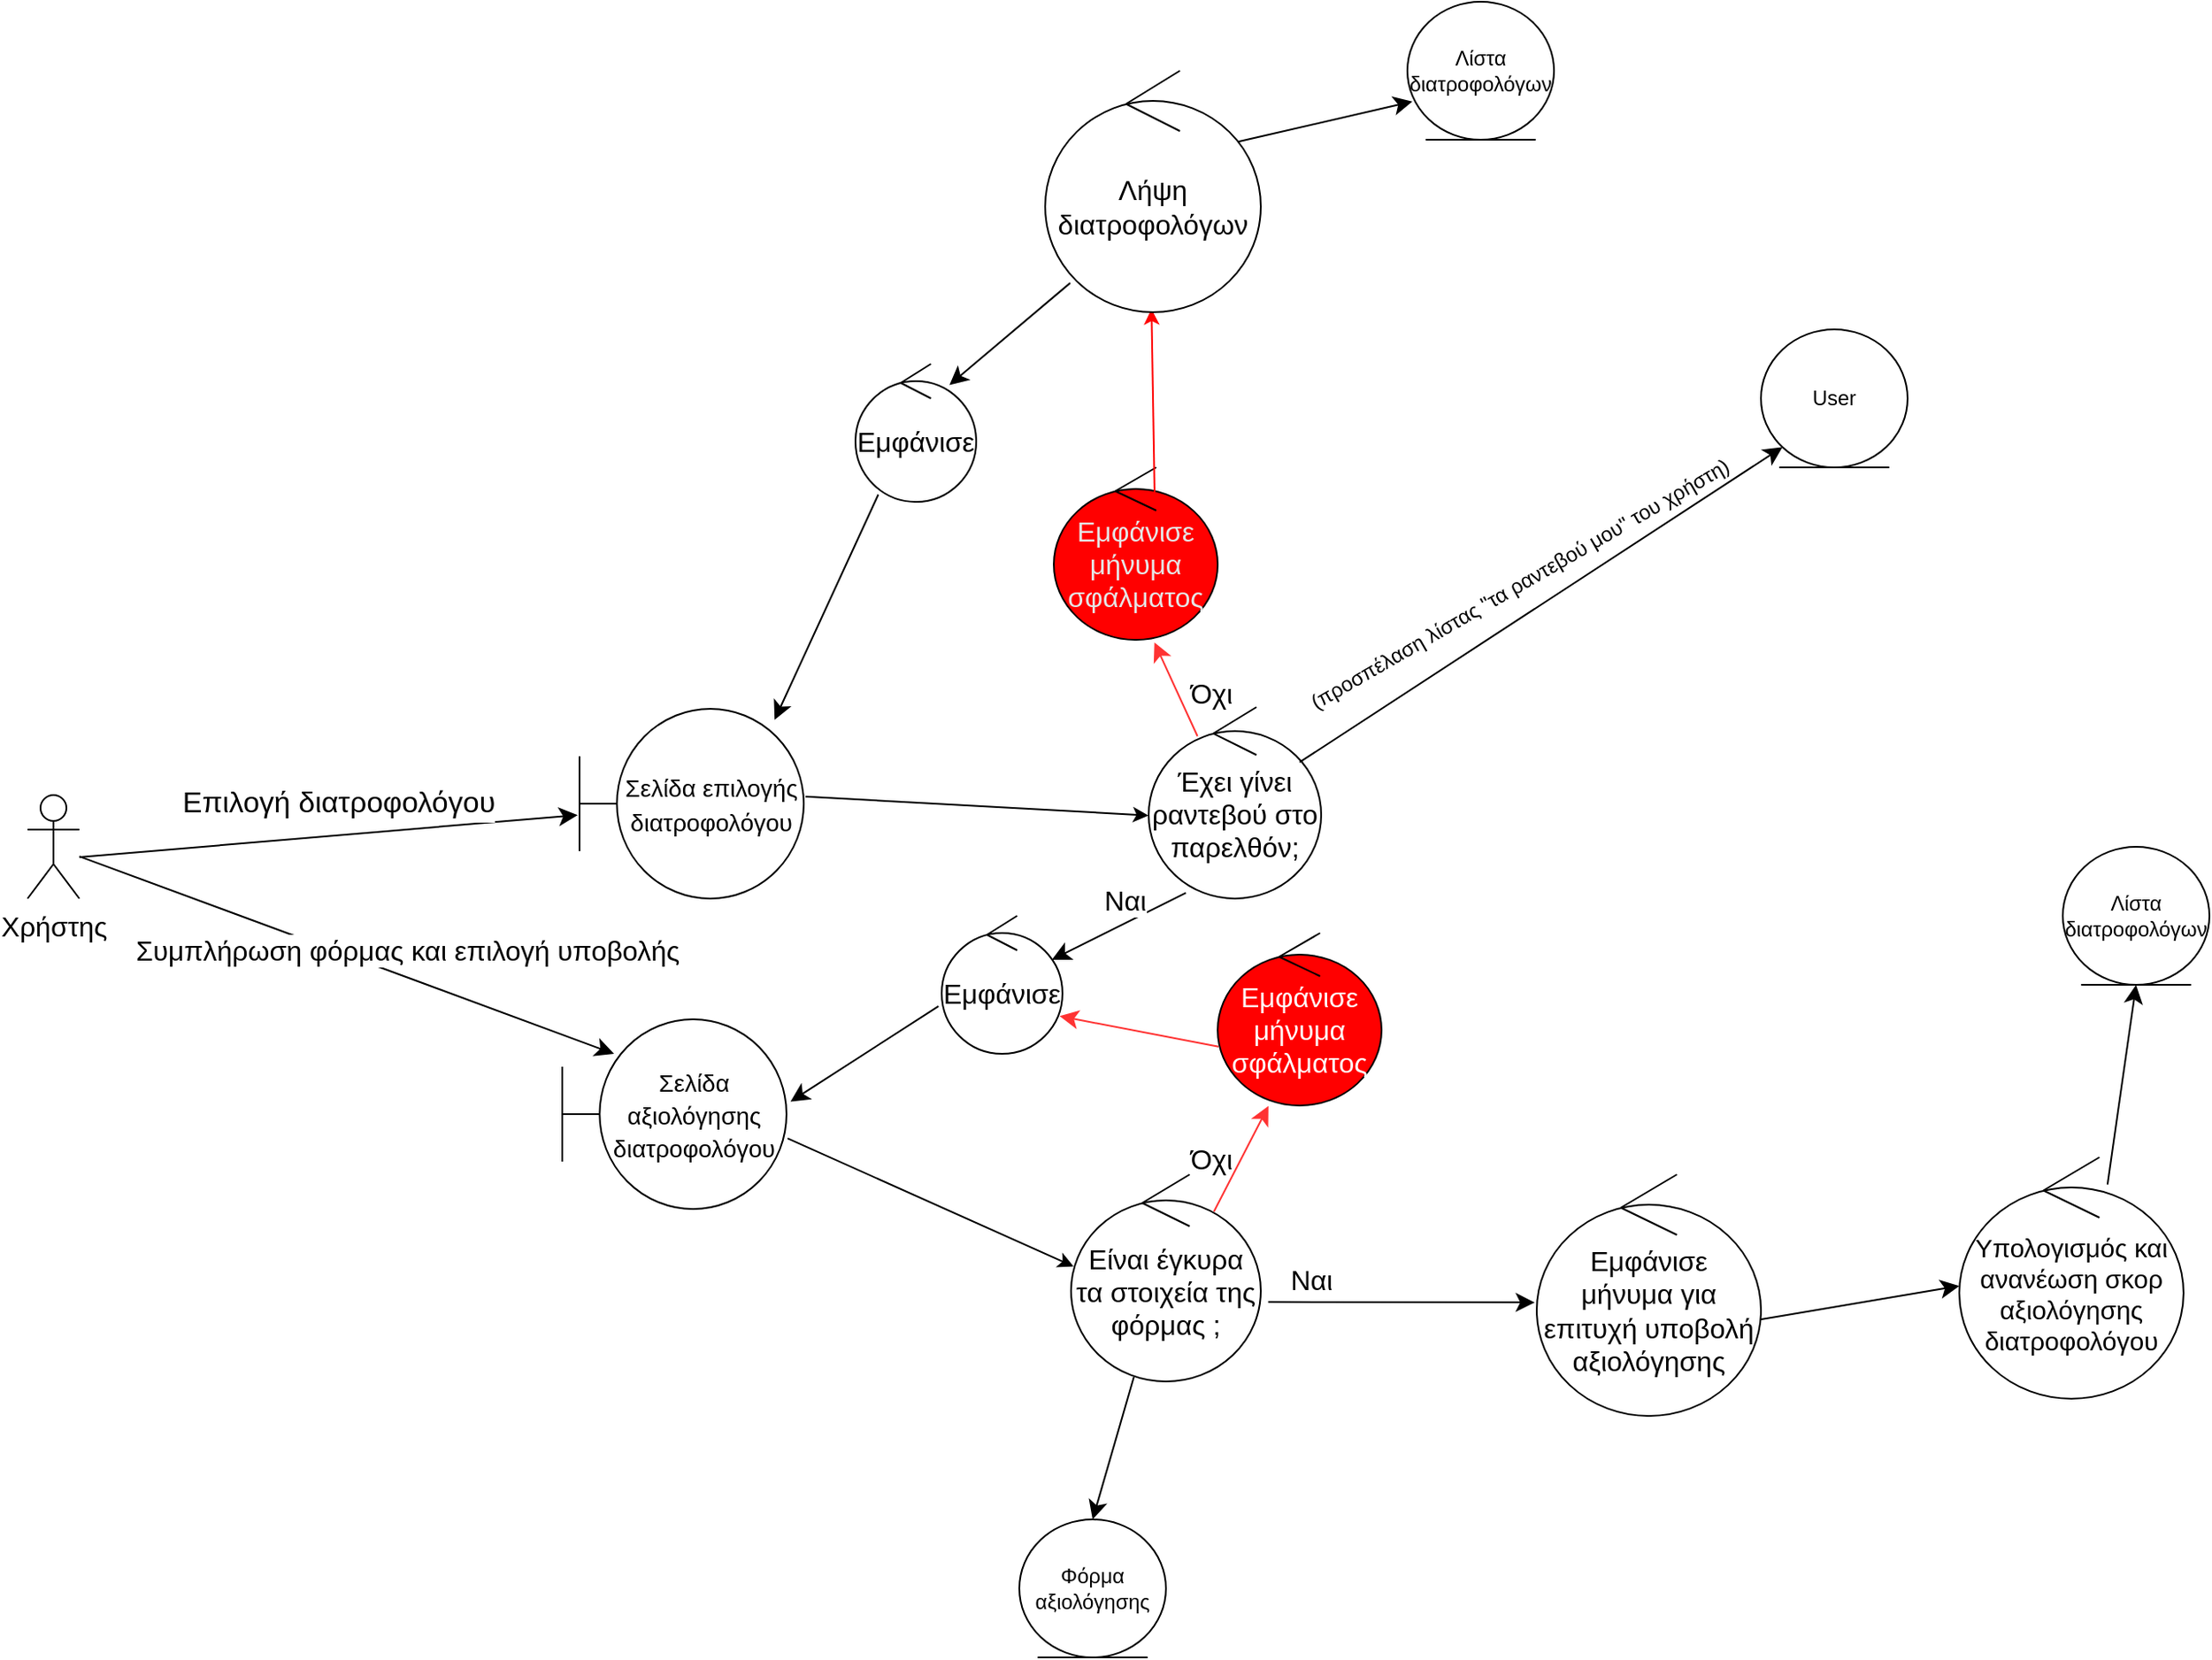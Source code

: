 <mxfile version="21.3.4" type="device">
  <diagram name="Σελίδα-1" id="CsE6YNoTUhBlBd0UO_HM">
    <mxGraphModel dx="1336" dy="718" grid="1" gridSize="10" guides="1" tooltips="1" connect="1" arrows="1" fold="1" page="1" pageScale="1" pageWidth="1169" pageHeight="827" math="0" shadow="0">
      <root>
        <mxCell id="0" />
        <mxCell id="1" parent="0" />
        <mxCell id="u1zgg_5FD5gQ_HjgiqYV-348" value="" style="edgeStyle=none;curved=1;rounded=0;orthogonalLoop=1;jettySize=auto;html=1;fontSize=12;startSize=8;endSize=8;strokeColor=#000000;entryX=-0.008;entryY=0.56;entryDx=0;entryDy=0;entryPerimeter=0;" parent="1" source="u1zgg_5FD5gQ_HjgiqYV-349" target="u1zgg_5FD5gQ_HjgiqYV-352" edge="1">
          <mxGeometry relative="1" as="geometry">
            <Array as="points">
              <mxPoint x="700" y="1126" />
            </Array>
            <mxPoint x="847.5" y="1126" as="targetPoint" />
          </mxGeometry>
        </mxCell>
        <mxCell id="u1zgg_5FD5gQ_HjgiqYV-349" value="Χρήστης" style="shape=umlActor;verticalLabelPosition=bottom;verticalAlign=top;html=1;outlineConnect=0;fontSize=16;" parent="1" vertex="1">
          <mxGeometry x="670" y="1090" width="30" height="60" as="geometry" />
        </mxCell>
        <mxCell id="u1zgg_5FD5gQ_HjgiqYV-350" value="&lt;font&gt;Εμφάνισε&lt;/font&gt;" style="ellipse;shape=umlControl;whiteSpace=wrap;html=1;fontSize=16;strokeColor=#000000;fontColor=#000000;" parent="1" vertex="1">
          <mxGeometry x="1150" y="840" width="70" height="80" as="geometry" />
        </mxCell>
        <mxCell id="u1zgg_5FD5gQ_HjgiqYV-351" value="" style="edgeStyle=none;curved=1;rounded=0;orthogonalLoop=1;jettySize=auto;html=1;fontSize=12;startSize=8;endSize=8;strokeColor=#000000;exitX=0.189;exitY=0.947;exitDx=0;exitDy=0;exitPerimeter=0;entryX=0.87;entryY=0.058;entryDx=0;entryDy=0;entryPerimeter=0;" parent="1" source="u1zgg_5FD5gQ_HjgiqYV-350" target="u1zgg_5FD5gQ_HjgiqYV-352" edge="1">
          <mxGeometry relative="1" as="geometry">
            <Array as="points" />
            <mxPoint x="1090" y="1030" as="targetPoint" />
            <mxPoint x="1094.5" y="1100" as="sourcePoint" />
          </mxGeometry>
        </mxCell>
        <mxCell id="u1zgg_5FD5gQ_HjgiqYV-352" value="&lt;font style=&quot;font-size: 14px;&quot;&gt;Σελίδα επιλογής διατροφολόγου&lt;/font&gt;" style="shape=umlBoundary;whiteSpace=wrap;html=1;fontSize=16;strokeColor=#000000;fontColor=#000000;" parent="1" vertex="1">
          <mxGeometry x="990" y="1040" width="130" height="110" as="geometry" />
        </mxCell>
        <mxCell id="u1zgg_5FD5gQ_HjgiqYV-353" value="&lt;font&gt;Λίστα διατροφολόγων&lt;/font&gt;" style="ellipse;shape=umlEntity;whiteSpace=wrap;html=1;strokeColor=#000000;fontColor=#000000;" parent="1" vertex="1">
          <mxGeometry x="1470" y="630" width="85" height="80" as="geometry" />
        </mxCell>
        <mxCell id="u1zgg_5FD5gQ_HjgiqYV-354" value="" style="edgeStyle=none;curved=1;rounded=0;orthogonalLoop=1;jettySize=auto;html=1;fontSize=12;startSize=8;endSize=8;strokeColor=#000000;entryX=0.778;entryY=0.153;entryDx=0;entryDy=0;entryPerimeter=0;exitX=0.116;exitY=0.879;exitDx=0;exitDy=0;exitPerimeter=0;" parent="1" source="4RP5qpjAIRMgYlHSTGNn-1" target="u1zgg_5FD5gQ_HjgiqYV-350" edge="1">
          <mxGeometry relative="1" as="geometry">
            <Array as="points" />
            <mxPoint x="1113" y="1056" as="targetPoint" />
            <mxPoint x="1350" y="850" as="sourcePoint" />
          </mxGeometry>
        </mxCell>
        <mxCell id="u1zgg_5FD5gQ_HjgiqYV-355" value="&lt;font style=&quot;font-size: 17px;&quot;&gt;Επιλογή διατροφολόγου&lt;/font&gt;" style="edgeLabel;html=1;align=center;verticalAlign=middle;resizable=0;points=[];fontSize=17;fontColor=#000000;" parent="1" vertex="1" connectable="0">
          <mxGeometry x="849.996" y="1095.002" as="geometry" />
        </mxCell>
        <mxCell id="u1zgg_5FD5gQ_HjgiqYV-356" value="" style="endArrow=classic;html=1;rounded=0;exitX=1.008;exitY=0.462;exitDx=0;exitDy=0;exitPerimeter=0;entryX=-0.001;entryY=0.566;entryDx=0;entryDy=0;entryPerimeter=0;" parent="1" source="u1zgg_5FD5gQ_HjgiqYV-352" target="u1zgg_5FD5gQ_HjgiqYV-357" edge="1">
          <mxGeometry width="50" height="50" relative="1" as="geometry">
            <mxPoint x="1220" y="1110" as="sourcePoint" />
            <mxPoint x="1290" y="1090" as="targetPoint" />
          </mxGeometry>
        </mxCell>
        <mxCell id="u1zgg_5FD5gQ_HjgiqYV-357" value="&lt;font&gt;Έχει γίνει ραντεβού στο παρελθόν;&lt;/font&gt;" style="ellipse;shape=umlControl;whiteSpace=wrap;html=1;fontSize=16;strokeColor=#000000;fontColor=#000000;" parent="1" vertex="1">
          <mxGeometry x="1320" y="1039" width="100" height="111" as="geometry" />
        </mxCell>
        <mxCell id="u1zgg_5FD5gQ_HjgiqYV-358" value="" style="edgeStyle=none;curved=1;rounded=0;orthogonalLoop=1;jettySize=auto;html=1;fontSize=12;startSize=8;endSize=8;strokeColor=#000000;exitX=0.875;exitY=0.288;exitDx=0;exitDy=0;exitPerimeter=0;entryX=0;entryY=1;entryDx=0;entryDy=0;" parent="1" source="u1zgg_5FD5gQ_HjgiqYV-357" target="u1zgg_5FD5gQ_HjgiqYV-359" edge="1">
          <mxGeometry relative="1" as="geometry">
            <Array as="points" />
            <mxPoint x="1440" y="950" as="targetPoint" />
            <mxPoint x="1390" y="1047" as="sourcePoint" />
          </mxGeometry>
        </mxCell>
        <mxCell id="u1zgg_5FD5gQ_HjgiqYV-359" value="&lt;font&gt;User&lt;/font&gt;" style="ellipse;shape=umlEntity;whiteSpace=wrap;html=1;strokeColor=#000000;fontColor=#000000;" parent="1" vertex="1">
          <mxGeometry x="1675" y="820" width="85" height="80" as="geometry" />
        </mxCell>
        <mxCell id="u1zgg_5FD5gQ_HjgiqYV-360" value="&lt;font&gt;Εμφάνισε&lt;/font&gt;" style="ellipse;shape=umlControl;whiteSpace=wrap;html=1;fontSize=16;strokeColor=#000000;fontColor=#000000;" parent="1" vertex="1">
          <mxGeometry x="1200" y="1160" width="70" height="80" as="geometry" />
        </mxCell>
        <mxCell id="u1zgg_5FD5gQ_HjgiqYV-361" value="" style="edgeStyle=none;curved=1;rounded=0;orthogonalLoop=1;jettySize=auto;html=1;fontSize=12;startSize=8;endSize=8;strokeColor=#000000;exitX=0.216;exitY=0.97;exitDx=0;exitDy=0;exitPerimeter=0;entryX=0.913;entryY=0.318;entryDx=0;entryDy=0;entryPerimeter=0;" parent="1" source="u1zgg_5FD5gQ_HjgiqYV-357" target="u1zgg_5FD5gQ_HjgiqYV-360" edge="1">
          <mxGeometry relative="1" as="geometry">
            <Array as="points" />
            <mxPoint x="1280" y="1200" as="targetPoint" />
            <mxPoint x="1370" y="1230" as="sourcePoint" />
          </mxGeometry>
        </mxCell>
        <mxCell id="u1zgg_5FD5gQ_HjgiqYV-362" value="&lt;font&gt;Ναι&lt;/font&gt;" style="edgeLabel;html=1;align=center;verticalAlign=middle;resizable=0;points=[];fontSize=16;fontColor=#000000;" parent="1" vertex="1" connectable="0">
          <mxGeometry x="1179.997" y="1299.997" as="geometry">
            <mxPoint x="126" y="-149" as="offset" />
          </mxGeometry>
        </mxCell>
        <mxCell id="u1zgg_5FD5gQ_HjgiqYV-363" value="&lt;font style=&quot;font-size: 14px;&quot;&gt;Σελίδα αξιολόγησης διατροφολόγου&lt;/font&gt;" style="shape=umlBoundary;whiteSpace=wrap;html=1;fontSize=16;strokeColor=#000000;fontColor=#000000;" parent="1" vertex="1">
          <mxGeometry x="980" y="1220" width="130" height="110" as="geometry" />
        </mxCell>
        <mxCell id="u1zgg_5FD5gQ_HjgiqYV-364" value="" style="edgeStyle=none;curved=1;rounded=0;orthogonalLoop=1;jettySize=auto;html=1;fontSize=12;startSize=8;endSize=8;strokeColor=#000000;exitX=-0.027;exitY=0.655;exitDx=0;exitDy=0;exitPerimeter=0;entryX=1.018;entryY=0.434;entryDx=0;entryDy=0;entryPerimeter=0;" parent="1" source="u1zgg_5FD5gQ_HjgiqYV-360" target="u1zgg_5FD5gQ_HjgiqYV-363" edge="1">
          <mxGeometry relative="1" as="geometry">
            <Array as="points" />
            <mxPoint x="1140" y="1370" as="targetPoint" />
            <mxPoint x="1200" y="1240" as="sourcePoint" />
          </mxGeometry>
        </mxCell>
        <mxCell id="u1zgg_5FD5gQ_HjgiqYV-365" value="" style="edgeStyle=none;curved=1;rounded=0;orthogonalLoop=1;jettySize=auto;html=1;fontSize=12;startSize=8;endSize=8;strokeColor=#000000;entryX=0.231;entryY=0.182;entryDx=0;entryDy=0;entryPerimeter=0;" parent="1" source="u1zgg_5FD5gQ_HjgiqYV-349" target="u1zgg_5FD5gQ_HjgiqYV-363" edge="1">
          <mxGeometry relative="1" as="geometry">
            <Array as="points" />
            <mxPoint x="999" y="1112" as="targetPoint" />
            <mxPoint x="710" y="1136" as="sourcePoint" />
          </mxGeometry>
        </mxCell>
        <mxCell id="u1zgg_5FD5gQ_HjgiqYV-366" value="&lt;font style=&quot;font-size: 16px;&quot;&gt;Συμπλήρωση φόρμας και επιλογή υποβολής&lt;/font&gt;" style="edgeLabel;html=1;align=center;verticalAlign=middle;resizable=0;points=[];fontSize=16;fontColor=#000000;" parent="1" vertex="1" connectable="0">
          <mxGeometry x="889.996" y="1180.002" as="geometry" />
        </mxCell>
        <mxCell id="u1zgg_5FD5gQ_HjgiqYV-367" value="" style="endArrow=classic;html=1;rounded=0;exitX=1.005;exitY=0.628;exitDx=0;exitDy=0;exitPerimeter=0;entryX=0.013;entryY=0.444;entryDx=0;entryDy=0;entryPerimeter=0;" parent="1" source="u1zgg_5FD5gQ_HjgiqYV-363" target="u1zgg_5FD5gQ_HjgiqYV-368" edge="1">
          <mxGeometry width="50" height="50" relative="1" as="geometry">
            <mxPoint x="1135.5" y="1320" as="sourcePoint" />
            <mxPoint x="1280" y="1340" as="targetPoint" />
          </mxGeometry>
        </mxCell>
        <mxCell id="u1zgg_5FD5gQ_HjgiqYV-368" value="&lt;font&gt;Είναι έγκυρα τα στοιχεία της φόρμας ;&lt;/font&gt;" style="ellipse;shape=umlControl;whiteSpace=wrap;html=1;fontSize=16;strokeColor=#000000;fontColor=#000000;" parent="1" vertex="1">
          <mxGeometry x="1275" y="1310" width="110" height="120" as="geometry" />
        </mxCell>
        <mxCell id="u1zgg_5FD5gQ_HjgiqYV-369" value="" style="edgeStyle=none;curved=1;rounded=0;orthogonalLoop=1;jettySize=auto;html=1;fontSize=12;startSize=8;endSize=8;strokeColor=#000000;exitX=1.039;exitY=0.616;exitDx=0;exitDy=0;exitPerimeter=0;entryX=-0.009;entryY=0.53;entryDx=0;entryDy=0;entryPerimeter=0;" parent="1" source="u1zgg_5FD5gQ_HjgiqYV-368" target="u1zgg_5FD5gQ_HjgiqYV-373" edge="1">
          <mxGeometry relative="1" as="geometry">
            <Array as="points" />
            <mxPoint x="1510" y="1350" as="targetPoint" />
            <mxPoint x="1485" y="1370" as="sourcePoint" />
          </mxGeometry>
        </mxCell>
        <mxCell id="u1zgg_5FD5gQ_HjgiqYV-370" value="&lt;font&gt;Ναι&lt;/font&gt;" style="edgeLabel;html=1;align=center;verticalAlign=middle;resizable=0;points=[];fontSize=16;fontColor=#000000;" parent="1" vertex="1" connectable="0">
          <mxGeometry x="1287.497" y="1519.997" as="geometry">
            <mxPoint x="126" y="-149" as="offset" />
          </mxGeometry>
        </mxCell>
        <mxCell id="u1zgg_5FD5gQ_HjgiqYV-373" value="&lt;font&gt;Εμφάνισε&lt;br&gt;μήνυμα για επιτυχή υποβολή αξιολόγησης&lt;br&gt;&lt;/font&gt;" style="ellipse;shape=umlControl;whiteSpace=wrap;html=1;fontSize=16;strokeColor=#000000;fontColor=#000000;" parent="1" vertex="1">
          <mxGeometry x="1545" y="1310" width="130" height="140" as="geometry" />
        </mxCell>
        <mxCell id="u1zgg_5FD5gQ_HjgiqYV-374" value="" style="edgeStyle=none;curved=1;rounded=0;orthogonalLoop=1;jettySize=auto;html=1;fontSize=12;startSize=8;endSize=8;strokeColor=#000000;exitX=1;exitY=0.6;exitDx=0;exitDy=0;exitPerimeter=0;entryX=0;entryY=0.533;entryDx=0;entryDy=0;entryPerimeter=0;" parent="1" source="u1zgg_5FD5gQ_HjgiqYV-373" target="u1zgg_5FD5gQ_HjgiqYV-375" edge="1">
          <mxGeometry relative="1" as="geometry">
            <Array as="points" />
            <mxPoint x="1800" y="1364" as="targetPoint" />
            <mxPoint x="1650" y="1360" as="sourcePoint" />
          </mxGeometry>
        </mxCell>
        <mxCell id="u1zgg_5FD5gQ_HjgiqYV-375" value="&lt;font style=&quot;font-size: 15px;&quot;&gt;Υπολογισμός και ανανέωση σκορ αξιολόγησης διατροφολόγου&lt;/font&gt;" style="ellipse;shape=umlControl;whiteSpace=wrap;html=1;fontSize=15;strokeColor=#000000;fontColor=#000000;" parent="1" vertex="1">
          <mxGeometry x="1790" y="1300" width="130" height="140" as="geometry" />
        </mxCell>
        <mxCell id="u1zgg_5FD5gQ_HjgiqYV-376" value="&lt;font&gt;Λίστα διατροφολόγων&lt;/font&gt;" style="ellipse;shape=umlEntity;whiteSpace=wrap;html=1;strokeColor=#000000;fontColor=#000000;" parent="1" vertex="1">
          <mxGeometry x="1850" y="1120" width="85" height="80" as="geometry" />
        </mxCell>
        <mxCell id="u1zgg_5FD5gQ_HjgiqYV-377" value="" style="edgeStyle=none;curved=1;rounded=0;orthogonalLoop=1;jettySize=auto;html=1;fontSize=12;startSize=8;endSize=8;strokeColor=#000000;exitX=0.661;exitY=0.113;exitDx=0;exitDy=0;exitPerimeter=0;entryX=0.5;entryY=1;entryDx=0;entryDy=0;" parent="1" source="u1zgg_5FD5gQ_HjgiqYV-375" target="u1zgg_5FD5gQ_HjgiqYV-376" edge="1">
          <mxGeometry relative="1" as="geometry">
            <Array as="points" />
            <mxPoint x="1900" y="1241" as="targetPoint" />
            <mxPoint x="1730" y="1240" as="sourcePoint" />
          </mxGeometry>
        </mxCell>
        <mxCell id="u1zgg_5FD5gQ_HjgiqYV-378" value="Όχι" style="edgeLabel;html=1;align=center;verticalAlign=middle;resizable=0;points=[];fontSize=16;fontColor=#000000;" parent="1" vertex="1" connectable="0">
          <mxGeometry x="1229.997" y="1449.997" as="geometry">
            <mxPoint x="126" y="-149" as="offset" />
          </mxGeometry>
        </mxCell>
        <mxCell id="u1zgg_5FD5gQ_HjgiqYV-379" value="&lt;font&gt;Εμφάνισε&lt;br&gt;μήνυμα σφάλματος&lt;br&gt;&lt;/font&gt;" style="ellipse;shape=umlControl;whiteSpace=wrap;html=1;fontSize=16;strokeColor=#000000;fontColor=#E6E6E6;fillColor=#FF0000;" parent="1" vertex="1">
          <mxGeometry x="1265" y="900" width="95" height="100" as="geometry" />
        </mxCell>
        <mxCell id="u1zgg_5FD5gQ_HjgiqYV-380" value="" style="edgeStyle=none;curved=1;rounded=0;orthogonalLoop=1;jettySize=auto;html=1;fontSize=12;startSize=8;endSize=8;strokeColor=#FF3333;exitX=0.283;exitY=0.152;exitDx=0;exitDy=0;exitPerimeter=0;entryX=0.614;entryY=1.015;entryDx=0;entryDy=0;entryPerimeter=0;" parent="1" source="u1zgg_5FD5gQ_HjgiqYV-357" target="u1zgg_5FD5gQ_HjgiqYV-379" edge="1">
          <mxGeometry relative="1" as="geometry">
            <Array as="points" />
            <mxPoint x="1580" y="1080" as="targetPoint" />
            <mxPoint x="1420" y="1130" as="sourcePoint" />
          </mxGeometry>
        </mxCell>
        <mxCell id="u1zgg_5FD5gQ_HjgiqYV-381" value="" style="endArrow=classic;html=1;rounded=0;exitX=0.615;exitY=0.147;exitDx=0;exitDy=0;exitPerimeter=0;entryX=0.493;entryY=0.987;entryDx=0;entryDy=0;entryPerimeter=0;strokeColor=#FF0000;" parent="1" source="u1zgg_5FD5gQ_HjgiqYV-379" target="4RP5qpjAIRMgYlHSTGNn-1" edge="1">
          <mxGeometry width="50" height="50" relative="1" as="geometry">
            <mxPoint x="1135.5" y="840" as="sourcePoint" />
            <mxPoint x="1334.5" y="851" as="targetPoint" />
          </mxGeometry>
        </mxCell>
        <mxCell id="u1zgg_5FD5gQ_HjgiqYV-382" value="(προσπέλαση λίστας &quot;τα ραντεβού μου&quot; του χρήστη)" style="edgeLabel;html=1;align=center;verticalAlign=middle;resizable=0;points=[];fontSize=12;fontColor=#000000;rotation=-30;" parent="1" vertex="1" connectable="0">
          <mxGeometry x="1499.997" y="1159.997" as="geometry">
            <mxPoint x="126" y="-149" as="offset" />
          </mxGeometry>
        </mxCell>
        <mxCell id="u1zgg_5FD5gQ_HjgiqYV-383" value="" style="edgeStyle=none;curved=1;rounded=0;orthogonalLoop=1;jettySize=auto;html=1;fontSize=12;startSize=8;endSize=8;strokeColor=#FF3333;exitX=0.753;exitY=0.179;exitDx=0;exitDy=0;exitPerimeter=0;entryX=0.31;entryY=1.003;entryDx=0;entryDy=0;entryPerimeter=0;" parent="1" source="u1zgg_5FD5gQ_HjgiqYV-368" target="u1zgg_5FD5gQ_HjgiqYV-384" edge="1">
          <mxGeometry relative="1" as="geometry">
            <Array as="points" />
            <mxPoint x="1288" y="1283" as="targetPoint" />
            <mxPoint x="1384" y="1260" as="sourcePoint" />
          </mxGeometry>
        </mxCell>
        <mxCell id="u1zgg_5FD5gQ_HjgiqYV-384" value="&lt;font&gt;Εμφάνισε&lt;br&gt;μήνυμα σφάλματος&lt;br&gt;&lt;/font&gt;" style="ellipse;shape=umlControl;whiteSpace=wrap;html=1;fontSize=16;strokeColor=#000000;fontColor=#FFFFFF;fillColor=#FF0000;" parent="1" vertex="1">
          <mxGeometry x="1360" y="1170" width="95" height="100" as="geometry" />
        </mxCell>
        <mxCell id="u1zgg_5FD5gQ_HjgiqYV-385" value="" style="edgeStyle=none;curved=1;rounded=0;orthogonalLoop=1;jettySize=auto;html=1;fontSize=12;startSize=8;endSize=8;strokeColor=#FF3333;exitX=0.006;exitY=0.659;exitDx=0;exitDy=0;exitPerimeter=0;entryX=0.976;entryY=0.727;entryDx=0;entryDy=0;entryPerimeter=0;" parent="1" source="u1zgg_5FD5gQ_HjgiqYV-384" target="u1zgg_5FD5gQ_HjgiqYV-360" edge="1">
          <mxGeometry relative="1" as="geometry">
            <Array as="points" />
            <mxPoint x="1290" y="1230" as="targetPoint" />
            <mxPoint x="1259" y="1291" as="sourcePoint" />
          </mxGeometry>
        </mxCell>
        <mxCell id="swWhOMBi9cK1xBVYy2Jj-1" value="Φόρμα αξιολόγησης" style="ellipse;shape=umlEntity;whiteSpace=wrap;html=1;strokeColor=#000000;fontColor=#000000;" parent="1" vertex="1">
          <mxGeometry x="1245" y="1510" width="85" height="80" as="geometry" />
        </mxCell>
        <mxCell id="swWhOMBi9cK1xBVYy2Jj-2" value="" style="edgeStyle=none;curved=1;rounded=0;orthogonalLoop=1;jettySize=auto;html=1;fontSize=12;startSize=8;endSize=8;strokeColor=#000000;exitX=0.331;exitY=0.978;exitDx=0;exitDy=0;exitPerimeter=0;entryX=0.5;entryY=0;entryDx=0;entryDy=0;" parent="1" source="u1zgg_5FD5gQ_HjgiqYV-368" target="swWhOMBi9cK1xBVYy2Jj-1" edge="1">
          <mxGeometry relative="1" as="geometry">
            <Array as="points" />
            <mxPoint x="1554" y="1394" as="targetPoint" />
            <mxPoint x="1399" y="1394" as="sourcePoint" />
          </mxGeometry>
        </mxCell>
        <mxCell id="4RP5qpjAIRMgYlHSTGNn-1" value="&lt;font&gt;Λήψη διατροφολόγων&lt;/font&gt;" style="ellipse;shape=umlControl;whiteSpace=wrap;html=1;fontSize=16;strokeColor=#000000;fontColor=#000000;" parent="1" vertex="1">
          <mxGeometry x="1260" y="670" width="125" height="140" as="geometry" />
        </mxCell>
        <mxCell id="4RP5qpjAIRMgYlHSTGNn-2" value="" style="edgeStyle=none;curved=1;rounded=0;orthogonalLoop=1;jettySize=auto;html=1;fontSize=12;startSize=8;endSize=8;strokeColor=#000000;entryX=0.034;entryY=0.723;entryDx=0;entryDy=0;entryPerimeter=0;exitX=0.896;exitY=0.294;exitDx=0;exitDy=0;exitPerimeter=0;" parent="1" source="4RP5qpjAIRMgYlHSTGNn-1" target="u1zgg_5FD5gQ_HjgiqYV-353" edge="1">
          <mxGeometry relative="1" as="geometry">
            <Array as="points" />
            <mxPoint x="1214" y="862" as="targetPoint" />
            <mxPoint x="1259" y="814" as="sourcePoint" />
          </mxGeometry>
        </mxCell>
        <mxCell id="1dk9R8cY6Zk0z370sdu0-1" value="&lt;font&gt;Όχι&lt;/font&gt;" style="edgeLabel;html=1;align=center;verticalAlign=middle;resizable=0;points=[];fontSize=16;fontColor=#000000;" vertex="1" connectable="0" parent="1">
          <mxGeometry x="1229.997" y="1180.007" as="geometry">
            <mxPoint x="126" y="-149" as="offset" />
          </mxGeometry>
        </mxCell>
      </root>
    </mxGraphModel>
  </diagram>
</mxfile>
